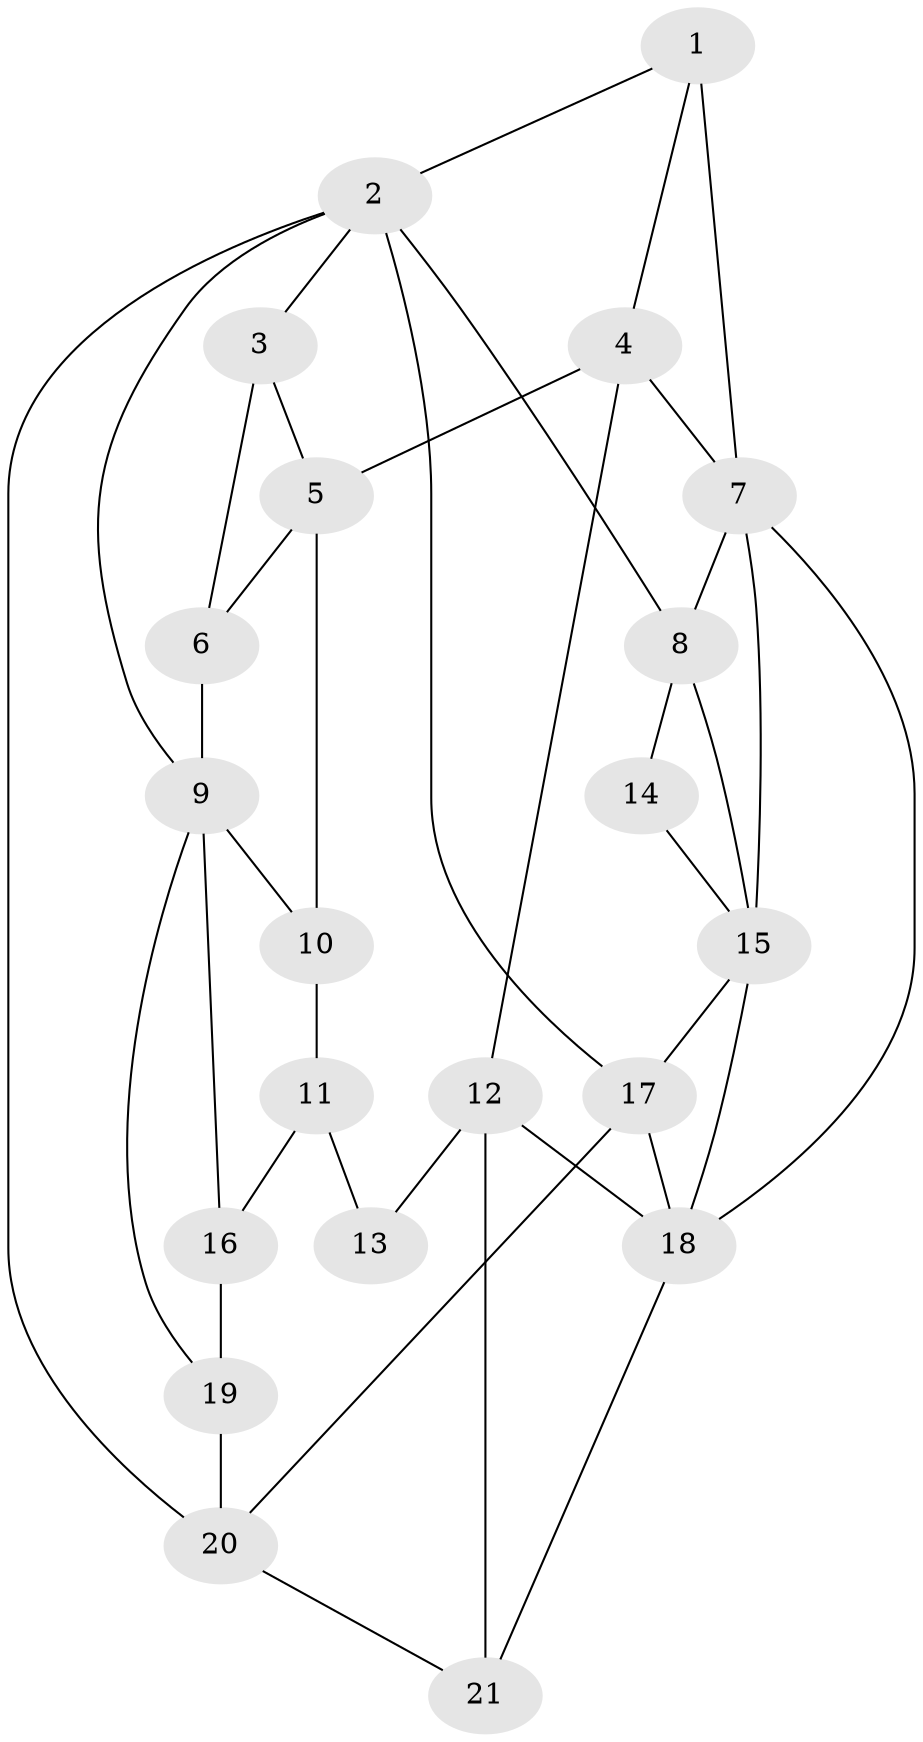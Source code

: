 // original degree distribution, {3: 0.030303030303030304, 4: 0.24242424242424243, 5: 0.5151515151515151, 6: 0.21212121212121213}
// Generated by graph-tools (version 1.1) at 2025/54/03/04/25 22:54:10]
// undirected, 21 vertices, 39 edges
graph export_dot {
  node [color=gray90,style=filled];
  1;
  2;
  3;
  4;
  5;
  6;
  7;
  8;
  9;
  10;
  11;
  12;
  13;
  14;
  15;
  16;
  17;
  18;
  19;
  20;
  21;
  1 -- 2 [weight=1.0];
  1 -- 4 [weight=1.0];
  1 -- 7 [weight=2.0];
  2 -- 3 [weight=1.0];
  2 -- 8 [weight=1.0];
  2 -- 9 [weight=1.0];
  2 -- 17 [weight=1.0];
  2 -- 20 [weight=1.0];
  3 -- 5 [weight=1.0];
  3 -- 6 [weight=2.0];
  4 -- 5 [weight=2.0];
  4 -- 7 [weight=1.0];
  4 -- 12 [weight=1.0];
  5 -- 6 [weight=1.0];
  5 -- 10 [weight=2.0];
  6 -- 9 [weight=1.0];
  7 -- 8 [weight=2.0];
  7 -- 15 [weight=1.0];
  7 -- 18 [weight=1.0];
  8 -- 14 [weight=2.0];
  8 -- 15 [weight=1.0];
  9 -- 10 [weight=1.0];
  9 -- 16 [weight=1.0];
  9 -- 19 [weight=1.0];
  10 -- 11 [weight=3.0];
  11 -- 13 [weight=2.0];
  11 -- 16 [weight=1.0];
  12 -- 13 [weight=2.0];
  12 -- 18 [weight=1.0];
  12 -- 21 [weight=2.0];
  14 -- 15 [weight=1.0];
  15 -- 17 [weight=1.0];
  15 -- 18 [weight=1.0];
  16 -- 19 [weight=1.0];
  17 -- 18 [weight=2.0];
  17 -- 20 [weight=1.0];
  18 -- 21 [weight=1.0];
  19 -- 20 [weight=2.0];
  20 -- 21 [weight=1.0];
}
